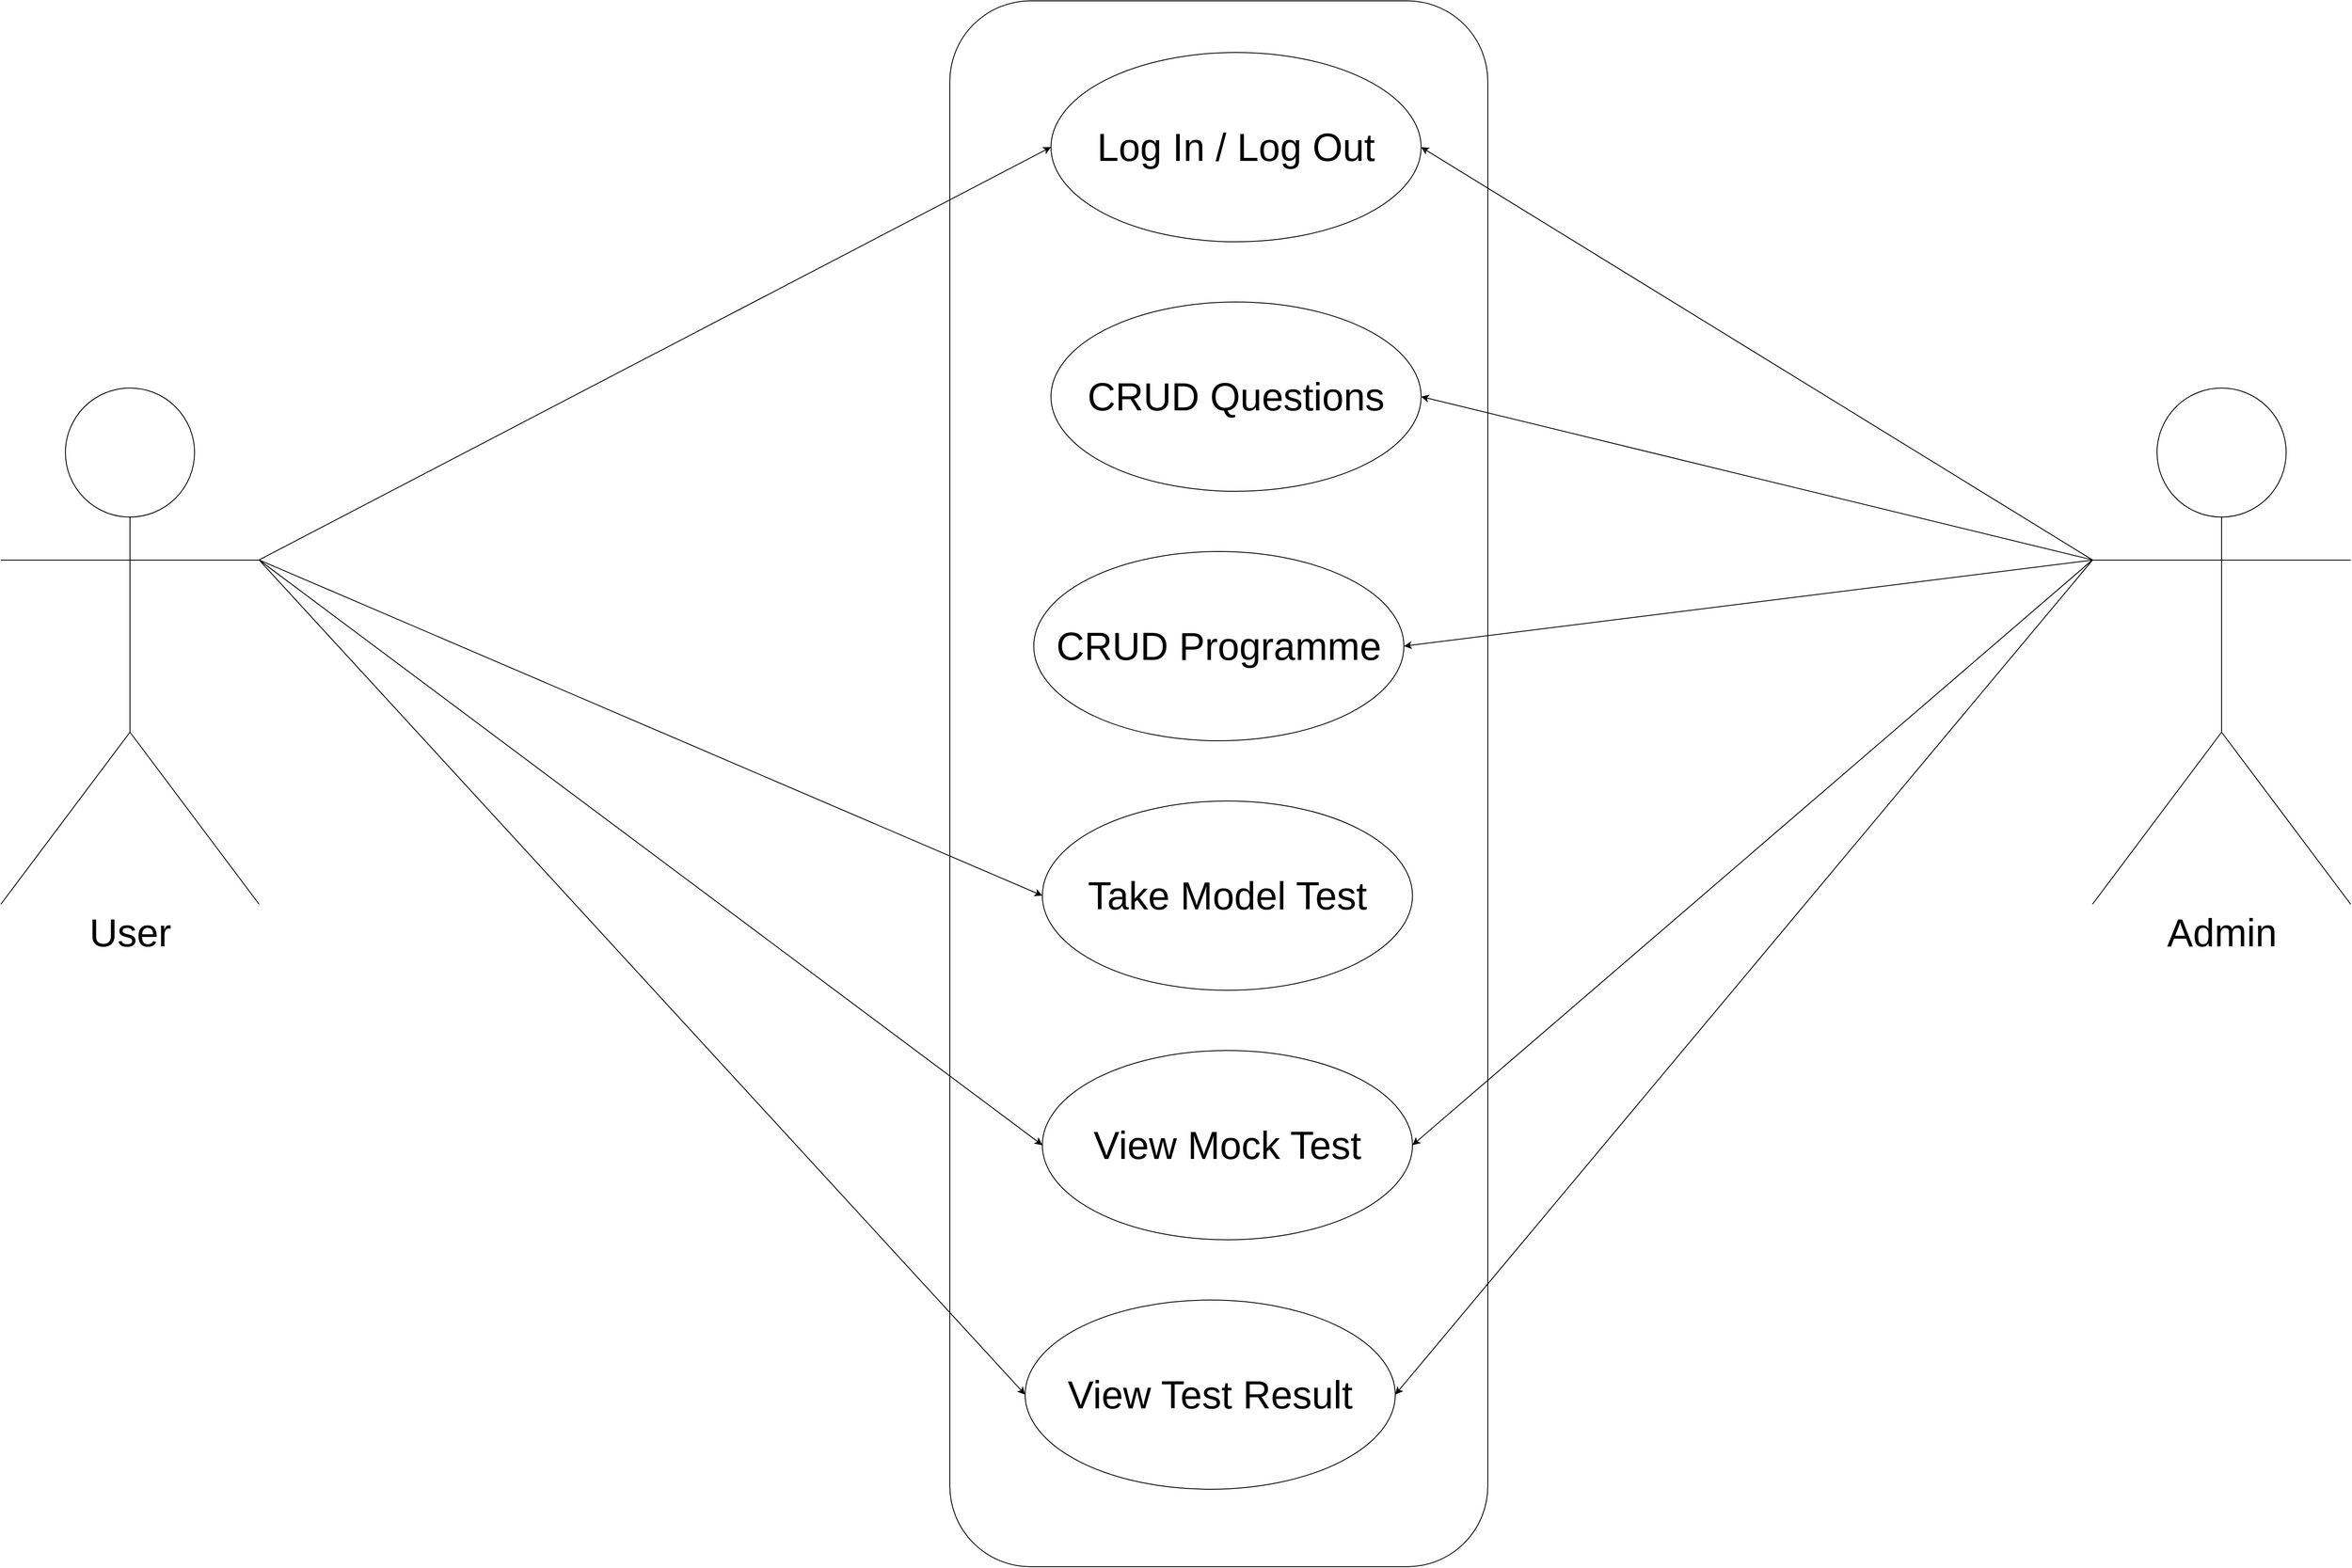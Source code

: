 <mxfile version="24.5.3" type="device">
  <diagram name="Page-1" id="BtS5UY8_o1rI_iSevkwz">
    <mxGraphModel dx="2200" dy="1710" grid="1" gridSize="10" guides="1" tooltips="1" connect="1" arrows="1" fold="1" page="0" pageScale="1" pageWidth="850" pageHeight="1100" math="0" shadow="0">
      <root>
        <mxCell id="0" />
        <mxCell id="1" parent="0" />
        <mxCell id="0dvwp6VA4fJ4sUWpHRYH-2" value="" style="rounded=1;whiteSpace=wrap;html=1;" parent="1" vertex="1">
          <mxGeometry x="1172.5" y="-90" width="625" height="1820" as="geometry" />
        </mxCell>
        <mxCell id="0dvwp6VA4fJ4sUWpHRYH-3" value="&lt;font style=&quot;font-size: 45px;&quot;&gt;Log In / Log Out&lt;/font&gt;" style="ellipse;whiteSpace=wrap;html=1;" parent="1" vertex="1">
          <mxGeometry x="1290" y="-30" width="430" height="220" as="geometry" />
        </mxCell>
        <mxCell id="0dvwp6VA4fJ4sUWpHRYH-4" value="&lt;font style=&quot;font-size: 45px;&quot;&gt;CRUD Questions&lt;/font&gt;" style="ellipse;whiteSpace=wrap;html=1;" parent="1" vertex="1">
          <mxGeometry x="1290" y="260" width="430" height="220" as="geometry" />
        </mxCell>
        <mxCell id="0dvwp6VA4fJ4sUWpHRYH-5" value="&lt;font style=&quot;font-size: 45px;&quot;&gt;CRUD Programme&lt;/font&gt;" style="ellipse;whiteSpace=wrap;html=1;" parent="1" vertex="1">
          <mxGeometry x="1270" y="550" width="430" height="220" as="geometry" />
        </mxCell>
        <mxCell id="0dvwp6VA4fJ4sUWpHRYH-6" value="&lt;font style=&quot;font-size: 45px;&quot;&gt;Take Model Test&lt;/font&gt;" style="ellipse;whiteSpace=wrap;html=1;" parent="1" vertex="1">
          <mxGeometry x="1280" y="840" width="430" height="220" as="geometry" />
        </mxCell>
        <mxCell id="0dvwp6VA4fJ4sUWpHRYH-7" value="&lt;font style=&quot;font-size: 45px;&quot;&gt;View Mock Test&lt;/font&gt;" style="ellipse;whiteSpace=wrap;html=1;" parent="1" vertex="1">
          <mxGeometry x="1280" y="1130" width="430" height="220" as="geometry" />
        </mxCell>
        <mxCell id="0dvwp6VA4fJ4sUWpHRYH-8" value="&lt;font style=&quot;font-size: 45px;&quot;&gt;View Test Result&lt;/font&gt;" style="ellipse;whiteSpace=wrap;html=1;" parent="1" vertex="1">
          <mxGeometry x="1260" y="1420" width="430" height="220" as="geometry" />
        </mxCell>
        <mxCell id="0dvwp6VA4fJ4sUWpHRYH-9" value="&lt;font style=&quot;font-size: 45px;&quot;&gt;User&lt;/font&gt;" style="shape=umlActor;verticalLabelPosition=bottom;verticalAlign=top;html=1;outlineConnect=0;" parent="1" vertex="1">
          <mxGeometry x="70" y="360" width="300" height="600" as="geometry" />
        </mxCell>
        <mxCell id="0dvwp6VA4fJ4sUWpHRYH-13" value="&lt;font style=&quot;font-size: 45px;&quot;&gt;Admin&lt;/font&gt;" style="shape=umlActor;verticalLabelPosition=bottom;verticalAlign=top;html=1;outlineConnect=0;" parent="1" vertex="1">
          <mxGeometry x="2500" y="360" width="300" height="600" as="geometry" />
        </mxCell>
        <mxCell id="0dvwp6VA4fJ4sUWpHRYH-15" value="" style="endArrow=classic;html=1;rounded=1;exitX=1;exitY=0.333;exitDx=0;exitDy=0;exitPerimeter=0;entryX=0;entryY=0.5;entryDx=0;entryDy=0;jumpSize=9;strokeWidth=1;" parent="1" source="0dvwp6VA4fJ4sUWpHRYH-9" target="0dvwp6VA4fJ4sUWpHRYH-3" edge="1">
          <mxGeometry width="50" height="50" relative="1" as="geometry">
            <mxPoint x="1110" y="780" as="sourcePoint" />
            <mxPoint x="1160" y="730" as="targetPoint" />
          </mxGeometry>
        </mxCell>
        <mxCell id="0dvwp6VA4fJ4sUWpHRYH-16" value="" style="endArrow=classic;html=1;rounded=0;exitX=0;exitY=0.333;exitDx=0;exitDy=0;exitPerimeter=0;entryX=1;entryY=0.5;entryDx=0;entryDy=0;" parent="1" source="0dvwp6VA4fJ4sUWpHRYH-13" target="0dvwp6VA4fJ4sUWpHRYH-4" edge="1">
          <mxGeometry width="50" height="50" relative="1" as="geometry">
            <mxPoint x="380" y="570" as="sourcePoint" />
            <mxPoint x="1300" y="90" as="targetPoint" />
          </mxGeometry>
        </mxCell>
        <mxCell id="0dvwp6VA4fJ4sUWpHRYH-17" value="" style="endArrow=classic;html=1;rounded=0;entryX=1;entryY=0.5;entryDx=0;entryDy=0;" parent="1" target="0dvwp6VA4fJ4sUWpHRYH-5" edge="1">
          <mxGeometry width="50" height="50" relative="1" as="geometry">
            <mxPoint x="2500" y="560" as="sourcePoint" />
            <mxPoint x="1730" y="380" as="targetPoint" />
          </mxGeometry>
        </mxCell>
        <mxCell id="0dvwp6VA4fJ4sUWpHRYH-18" value="" style="endArrow=classic;html=1;rounded=0;exitX=1;exitY=0.333;exitDx=0;exitDy=0;exitPerimeter=0;entryX=0;entryY=0.5;entryDx=0;entryDy=0;strokeWidth=1;" parent="1" source="0dvwp6VA4fJ4sUWpHRYH-9" target="0dvwp6VA4fJ4sUWpHRYH-6" edge="1">
          <mxGeometry width="50" height="50" relative="1" as="geometry">
            <mxPoint x="380" y="570" as="sourcePoint" />
            <mxPoint x="1300" y="90" as="targetPoint" />
          </mxGeometry>
        </mxCell>
        <mxCell id="0dvwp6VA4fJ4sUWpHRYH-19" value="" style="endArrow=classic;html=1;rounded=0;exitX=1;exitY=0.333;exitDx=0;exitDy=0;exitPerimeter=0;entryX=0;entryY=0.5;entryDx=0;entryDy=0;strokeWidth=1;" parent="1" source="0dvwp6VA4fJ4sUWpHRYH-9" target="0dvwp6VA4fJ4sUWpHRYH-7" edge="1">
          <mxGeometry width="50" height="50" relative="1" as="geometry">
            <mxPoint x="380" y="570" as="sourcePoint" />
            <mxPoint x="1290" y="960" as="targetPoint" />
          </mxGeometry>
        </mxCell>
        <mxCell id="0dvwp6VA4fJ4sUWpHRYH-20" value="" style="endArrow=classic;html=1;rounded=0;entryX=1;entryY=0.5;entryDx=0;entryDy=0;exitX=0;exitY=0.333;exitDx=0;exitDy=0;exitPerimeter=0;" parent="1" source="0dvwp6VA4fJ4sUWpHRYH-13" target="0dvwp6VA4fJ4sUWpHRYH-7" edge="1">
          <mxGeometry width="50" height="50" relative="1" as="geometry">
            <mxPoint x="2500" y="600" as="sourcePoint" />
            <mxPoint x="1710" y="670" as="targetPoint" />
          </mxGeometry>
        </mxCell>
        <mxCell id="0dvwp6VA4fJ4sUWpHRYH-21" value="" style="endArrow=classic;html=1;rounded=0;exitX=1;exitY=0.333;exitDx=0;exitDy=0;exitPerimeter=0;entryX=0;entryY=0.5;entryDx=0;entryDy=0;strokeWidth=1;" parent="1" source="0dvwp6VA4fJ4sUWpHRYH-9" target="0dvwp6VA4fJ4sUWpHRYH-8" edge="1">
          <mxGeometry width="50" height="50" relative="1" as="geometry">
            <mxPoint x="380" y="570" as="sourcePoint" />
            <mxPoint x="1290" y="1250" as="targetPoint" />
          </mxGeometry>
        </mxCell>
        <mxCell id="0dvwp6VA4fJ4sUWpHRYH-22" value="" style="endArrow=classic;html=1;rounded=0;entryX=1;entryY=0.5;entryDx=0;entryDy=0;" parent="1" target="0dvwp6VA4fJ4sUWpHRYH-8" edge="1">
          <mxGeometry width="50" height="50" relative="1" as="geometry">
            <mxPoint x="2500" y="560" as="sourcePoint" />
            <mxPoint x="1720" y="1250" as="targetPoint" />
          </mxGeometry>
        </mxCell>
        <mxCell id="0dvwp6VA4fJ4sUWpHRYH-23" value="" style="endArrow=classic;html=1;rounded=0;entryX=1;entryY=0.5;entryDx=0;entryDy=0;exitX=0;exitY=0.333;exitDx=0;exitDy=0;exitPerimeter=0;" parent="1" source="0dvwp6VA4fJ4sUWpHRYH-13" target="0dvwp6VA4fJ4sUWpHRYH-3" edge="1">
          <mxGeometry width="50" height="50" relative="1" as="geometry">
            <mxPoint x="2480" y="530" as="sourcePoint" />
            <mxPoint x="1730" y="380" as="targetPoint" />
          </mxGeometry>
        </mxCell>
      </root>
    </mxGraphModel>
  </diagram>
</mxfile>

